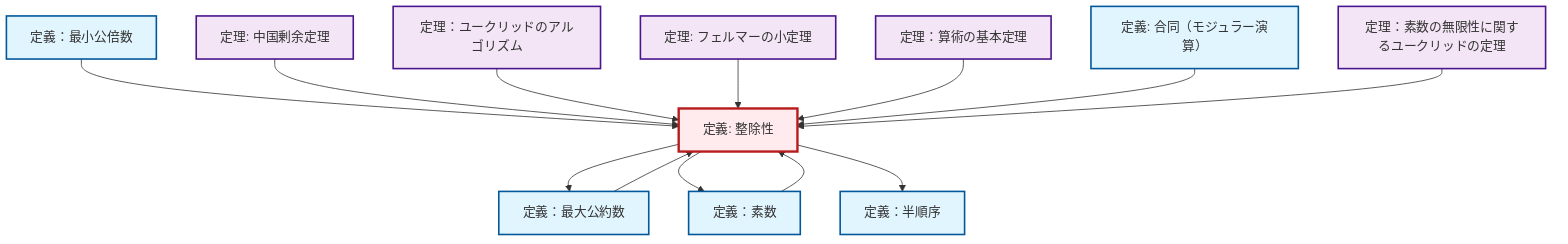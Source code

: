 graph TD
    classDef definition fill:#e1f5fe,stroke:#01579b,stroke-width:2px
    classDef theorem fill:#f3e5f5,stroke:#4a148c,stroke-width:2px
    classDef axiom fill:#fff3e0,stroke:#e65100,stroke-width:2px
    classDef example fill:#e8f5e9,stroke:#1b5e20,stroke-width:2px
    classDef current fill:#ffebee,stroke:#b71c1c,stroke-width:3px
    def-congruence["定義: 合同（モジュラー演算）"]:::definition
    def-divisibility["定義: 整除性"]:::definition
    thm-fundamental-arithmetic["定理：算術の基本定理"]:::theorem
    thm-euclid-infinitude-primes["定理：素数の無限性に関するユークリッドの定理"]:::theorem
    thm-fermat-little["定理: フェルマーの小定理"]:::theorem
    def-gcd["定義：最大公約数"]:::definition
    thm-chinese-remainder["定理: 中国剰余定理"]:::theorem
    def-partial-order["定義：半順序"]:::definition
    def-prime["定義：素数"]:::definition
    def-lcm["定義：最小公倍数"]:::definition
    thm-euclidean-algorithm["定理：ユークリッドのアルゴリズム"]:::theorem
    def-lcm --> def-divisibility
    thm-chinese-remainder --> def-divisibility
    thm-euclidean-algorithm --> def-divisibility
    def-gcd --> def-divisibility
    def-divisibility --> def-gcd
    thm-fermat-little --> def-divisibility
    thm-fundamental-arithmetic --> def-divisibility
    def-congruence --> def-divisibility
    def-divisibility --> def-prime
    thm-euclid-infinitude-primes --> def-divisibility
    def-divisibility --> def-partial-order
    def-prime --> def-divisibility
    class def-divisibility current